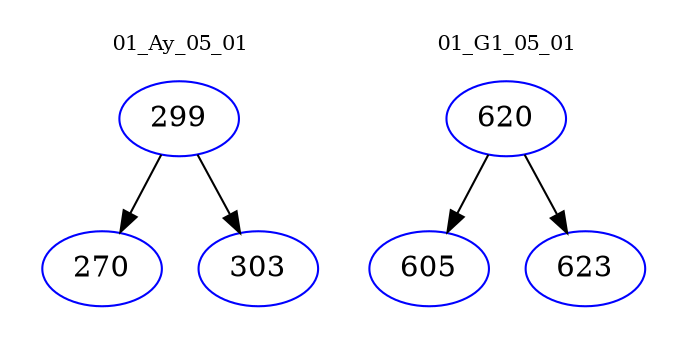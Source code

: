 digraph{
subgraph cluster_0 {
color = white
label = "01_Ay_05_01";
fontsize=10;
T0_299 [label="299", color="blue"]
T0_299 -> T0_270 [color="black"]
T0_270 [label="270", color="blue"]
T0_299 -> T0_303 [color="black"]
T0_303 [label="303", color="blue"]
}
subgraph cluster_1 {
color = white
label = "01_G1_05_01";
fontsize=10;
T1_620 [label="620", color="blue"]
T1_620 -> T1_605 [color="black"]
T1_605 [label="605", color="blue"]
T1_620 -> T1_623 [color="black"]
T1_623 [label="623", color="blue"]
}
}
